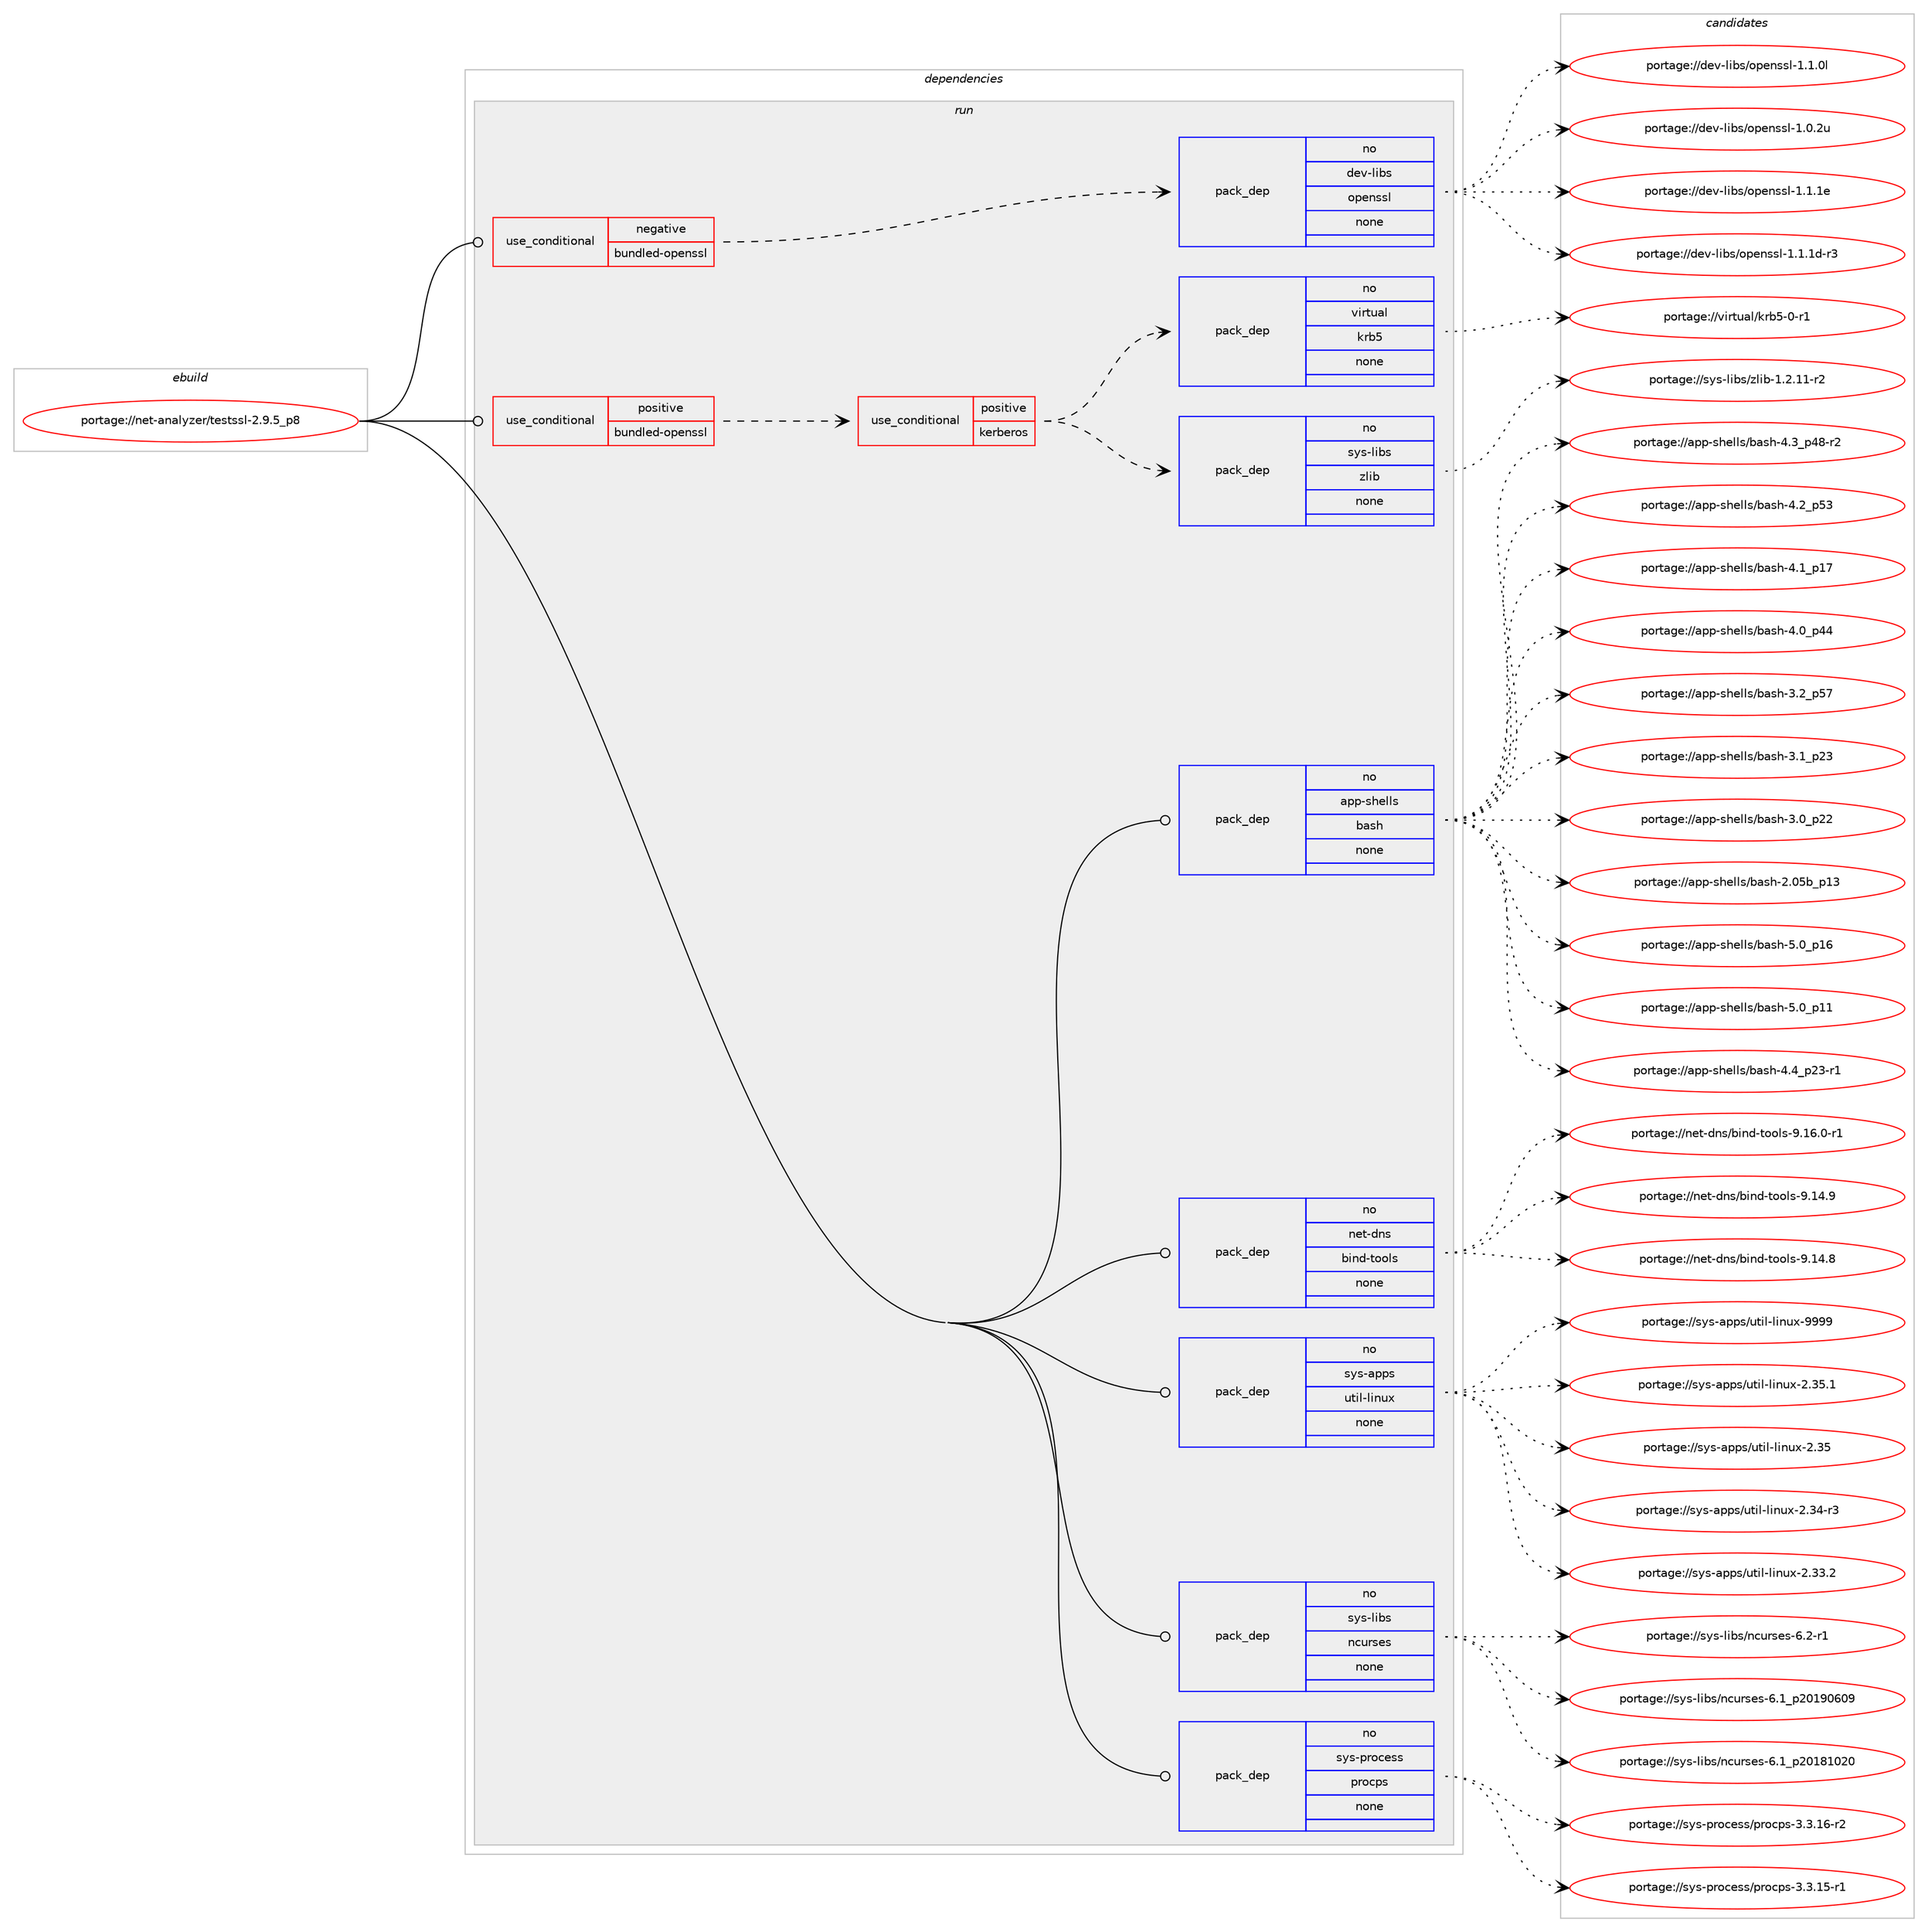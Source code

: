 digraph prolog {

# *************
# Graph options
# *************

newrank=true;
concentrate=true;
compound=true;
graph [rankdir=LR,fontname=Helvetica,fontsize=10,ranksep=1.5];#, ranksep=2.5, nodesep=0.2];
edge  [arrowhead=vee];
node  [fontname=Helvetica,fontsize=10];

# **********
# The ebuild
# **********

subgraph cluster_leftcol {
color=gray;
rank=same;
label=<<i>ebuild</i>>;
id [label="portage://net-analyzer/testssl-2.9.5_p8", color=red, width=4, href="../net-analyzer/testssl-2.9.5_p8.svg"];
}

# ****************
# The dependencies
# ****************

subgraph cluster_midcol {
color=gray;
label=<<i>dependencies</i>>;
subgraph cluster_compile {
fillcolor="#eeeeee";
style=filled;
label=<<i>compile</i>>;
}
subgraph cluster_compileandrun {
fillcolor="#eeeeee";
style=filled;
label=<<i>compile and run</i>>;
}
subgraph cluster_run {
fillcolor="#eeeeee";
style=filled;
label=<<i>run</i>>;
subgraph cond4346 {
dependency25189 [label=<<TABLE BORDER="0" CELLBORDER="1" CELLSPACING="0" CELLPADDING="4"><TR><TD ROWSPAN="3" CELLPADDING="10">use_conditional</TD></TR><TR><TD>negative</TD></TR><TR><TD>bundled-openssl</TD></TR></TABLE>>, shape=none, color=red];
subgraph pack20460 {
dependency25190 [label=<<TABLE BORDER="0" CELLBORDER="1" CELLSPACING="0" CELLPADDING="4" WIDTH="220"><TR><TD ROWSPAN="6" CELLPADDING="30">pack_dep</TD></TR><TR><TD WIDTH="110">no</TD></TR><TR><TD>dev-libs</TD></TR><TR><TD>openssl</TD></TR><TR><TD>none</TD></TR><TR><TD></TD></TR></TABLE>>, shape=none, color=blue];
}
dependency25189:e -> dependency25190:w [weight=20,style="dashed",arrowhead="vee"];
}
id:e -> dependency25189:w [weight=20,style="solid",arrowhead="odot"];
subgraph cond4347 {
dependency25191 [label=<<TABLE BORDER="0" CELLBORDER="1" CELLSPACING="0" CELLPADDING="4"><TR><TD ROWSPAN="3" CELLPADDING="10">use_conditional</TD></TR><TR><TD>positive</TD></TR><TR><TD>bundled-openssl</TD></TR></TABLE>>, shape=none, color=red];
subgraph cond4348 {
dependency25192 [label=<<TABLE BORDER="0" CELLBORDER="1" CELLSPACING="0" CELLPADDING="4"><TR><TD ROWSPAN="3" CELLPADDING="10">use_conditional</TD></TR><TR><TD>positive</TD></TR><TR><TD>kerberos</TD></TR></TABLE>>, shape=none, color=red];
subgraph pack20461 {
dependency25193 [label=<<TABLE BORDER="0" CELLBORDER="1" CELLSPACING="0" CELLPADDING="4" WIDTH="220"><TR><TD ROWSPAN="6" CELLPADDING="30">pack_dep</TD></TR><TR><TD WIDTH="110">no</TD></TR><TR><TD>sys-libs</TD></TR><TR><TD>zlib</TD></TR><TR><TD>none</TD></TR><TR><TD></TD></TR></TABLE>>, shape=none, color=blue];
}
dependency25192:e -> dependency25193:w [weight=20,style="dashed",arrowhead="vee"];
subgraph pack20462 {
dependency25194 [label=<<TABLE BORDER="0" CELLBORDER="1" CELLSPACING="0" CELLPADDING="4" WIDTH="220"><TR><TD ROWSPAN="6" CELLPADDING="30">pack_dep</TD></TR><TR><TD WIDTH="110">no</TD></TR><TR><TD>virtual</TD></TR><TR><TD>krb5</TD></TR><TR><TD>none</TD></TR><TR><TD></TD></TR></TABLE>>, shape=none, color=blue];
}
dependency25192:e -> dependency25194:w [weight=20,style="dashed",arrowhead="vee"];
}
dependency25191:e -> dependency25192:w [weight=20,style="dashed",arrowhead="vee"];
}
id:e -> dependency25191:w [weight=20,style="solid",arrowhead="odot"];
subgraph pack20463 {
dependency25195 [label=<<TABLE BORDER="0" CELLBORDER="1" CELLSPACING="0" CELLPADDING="4" WIDTH="220"><TR><TD ROWSPAN="6" CELLPADDING="30">pack_dep</TD></TR><TR><TD WIDTH="110">no</TD></TR><TR><TD>app-shells</TD></TR><TR><TD>bash</TD></TR><TR><TD>none</TD></TR><TR><TD></TD></TR></TABLE>>, shape=none, color=blue];
}
id:e -> dependency25195:w [weight=20,style="solid",arrowhead="odot"];
subgraph pack20464 {
dependency25196 [label=<<TABLE BORDER="0" CELLBORDER="1" CELLSPACING="0" CELLPADDING="4" WIDTH="220"><TR><TD ROWSPAN="6" CELLPADDING="30">pack_dep</TD></TR><TR><TD WIDTH="110">no</TD></TR><TR><TD>net-dns</TD></TR><TR><TD>bind-tools</TD></TR><TR><TD>none</TD></TR><TR><TD></TD></TR></TABLE>>, shape=none, color=blue];
}
id:e -> dependency25196:w [weight=20,style="solid",arrowhead="odot"];
subgraph pack20465 {
dependency25197 [label=<<TABLE BORDER="0" CELLBORDER="1" CELLSPACING="0" CELLPADDING="4" WIDTH="220"><TR><TD ROWSPAN="6" CELLPADDING="30">pack_dep</TD></TR><TR><TD WIDTH="110">no</TD></TR><TR><TD>sys-apps</TD></TR><TR><TD>util-linux</TD></TR><TR><TD>none</TD></TR><TR><TD></TD></TR></TABLE>>, shape=none, color=blue];
}
id:e -> dependency25197:w [weight=20,style="solid",arrowhead="odot"];
subgraph pack20466 {
dependency25198 [label=<<TABLE BORDER="0" CELLBORDER="1" CELLSPACING="0" CELLPADDING="4" WIDTH="220"><TR><TD ROWSPAN="6" CELLPADDING="30">pack_dep</TD></TR><TR><TD WIDTH="110">no</TD></TR><TR><TD>sys-libs</TD></TR><TR><TD>ncurses</TD></TR><TR><TD>none</TD></TR><TR><TD></TD></TR></TABLE>>, shape=none, color=blue];
}
id:e -> dependency25198:w [weight=20,style="solid",arrowhead="odot"];
subgraph pack20467 {
dependency25199 [label=<<TABLE BORDER="0" CELLBORDER="1" CELLSPACING="0" CELLPADDING="4" WIDTH="220"><TR><TD ROWSPAN="6" CELLPADDING="30">pack_dep</TD></TR><TR><TD WIDTH="110">no</TD></TR><TR><TD>sys-process</TD></TR><TR><TD>procps</TD></TR><TR><TD>none</TD></TR><TR><TD></TD></TR></TABLE>>, shape=none, color=blue];
}
id:e -> dependency25199:w [weight=20,style="solid",arrowhead="odot"];
}
}

# **************
# The candidates
# **************

subgraph cluster_choices {
rank=same;
color=gray;
label=<<i>candidates</i>>;

subgraph choice20460 {
color=black;
nodesep=1;
choice100101118451081059811547111112101110115115108454946494649101 [label="portage://dev-libs/openssl-1.1.1e", color=red, width=4,href="../dev-libs/openssl-1.1.1e.svg"];
choice1001011184510810598115471111121011101151151084549464946491004511451 [label="portage://dev-libs/openssl-1.1.1d-r3", color=red, width=4,href="../dev-libs/openssl-1.1.1d-r3.svg"];
choice100101118451081059811547111112101110115115108454946494648108 [label="portage://dev-libs/openssl-1.1.0l", color=red, width=4,href="../dev-libs/openssl-1.1.0l.svg"];
choice100101118451081059811547111112101110115115108454946484650117 [label="portage://dev-libs/openssl-1.0.2u", color=red, width=4,href="../dev-libs/openssl-1.0.2u.svg"];
dependency25190:e -> choice100101118451081059811547111112101110115115108454946494649101:w [style=dotted,weight="100"];
dependency25190:e -> choice1001011184510810598115471111121011101151151084549464946491004511451:w [style=dotted,weight="100"];
dependency25190:e -> choice100101118451081059811547111112101110115115108454946494648108:w [style=dotted,weight="100"];
dependency25190:e -> choice100101118451081059811547111112101110115115108454946484650117:w [style=dotted,weight="100"];
}
subgraph choice20461 {
color=black;
nodesep=1;
choice11512111545108105981154712210810598454946504649494511450 [label="portage://sys-libs/zlib-1.2.11-r2", color=red, width=4,href="../sys-libs/zlib-1.2.11-r2.svg"];
dependency25193:e -> choice11512111545108105981154712210810598454946504649494511450:w [style=dotted,weight="100"];
}
subgraph choice20462 {
color=black;
nodesep=1;
choice1181051141161179710847107114985345484511449 [label="portage://virtual/krb5-0-r1", color=red, width=4,href="../virtual/krb5-0-r1.svg"];
dependency25194:e -> choice1181051141161179710847107114985345484511449:w [style=dotted,weight="100"];
}
subgraph choice20463 {
color=black;
nodesep=1;
choice971121124511510410110810811547989711510445534648951124954 [label="portage://app-shells/bash-5.0_p16", color=red, width=4,href="../app-shells/bash-5.0_p16.svg"];
choice971121124511510410110810811547989711510445534648951124949 [label="portage://app-shells/bash-5.0_p11", color=red, width=4,href="../app-shells/bash-5.0_p11.svg"];
choice9711211245115104101108108115479897115104455246529511250514511449 [label="portage://app-shells/bash-4.4_p23-r1", color=red, width=4,href="../app-shells/bash-4.4_p23-r1.svg"];
choice9711211245115104101108108115479897115104455246519511252564511450 [label="portage://app-shells/bash-4.3_p48-r2", color=red, width=4,href="../app-shells/bash-4.3_p48-r2.svg"];
choice971121124511510410110810811547989711510445524650951125351 [label="portage://app-shells/bash-4.2_p53", color=red, width=4,href="../app-shells/bash-4.2_p53.svg"];
choice971121124511510410110810811547989711510445524649951124955 [label="portage://app-shells/bash-4.1_p17", color=red, width=4,href="../app-shells/bash-4.1_p17.svg"];
choice971121124511510410110810811547989711510445524648951125252 [label="portage://app-shells/bash-4.0_p44", color=red, width=4,href="../app-shells/bash-4.0_p44.svg"];
choice971121124511510410110810811547989711510445514650951125355 [label="portage://app-shells/bash-3.2_p57", color=red, width=4,href="../app-shells/bash-3.2_p57.svg"];
choice971121124511510410110810811547989711510445514649951125051 [label="portage://app-shells/bash-3.1_p23", color=red, width=4,href="../app-shells/bash-3.1_p23.svg"];
choice971121124511510410110810811547989711510445514648951125050 [label="portage://app-shells/bash-3.0_p22", color=red, width=4,href="../app-shells/bash-3.0_p22.svg"];
choice9711211245115104101108108115479897115104455046485398951124951 [label="portage://app-shells/bash-2.05b_p13", color=red, width=4,href="../app-shells/bash-2.05b_p13.svg"];
dependency25195:e -> choice971121124511510410110810811547989711510445534648951124954:w [style=dotted,weight="100"];
dependency25195:e -> choice971121124511510410110810811547989711510445534648951124949:w [style=dotted,weight="100"];
dependency25195:e -> choice9711211245115104101108108115479897115104455246529511250514511449:w [style=dotted,weight="100"];
dependency25195:e -> choice9711211245115104101108108115479897115104455246519511252564511450:w [style=dotted,weight="100"];
dependency25195:e -> choice971121124511510410110810811547989711510445524650951125351:w [style=dotted,weight="100"];
dependency25195:e -> choice971121124511510410110810811547989711510445524649951124955:w [style=dotted,weight="100"];
dependency25195:e -> choice971121124511510410110810811547989711510445524648951125252:w [style=dotted,weight="100"];
dependency25195:e -> choice971121124511510410110810811547989711510445514650951125355:w [style=dotted,weight="100"];
dependency25195:e -> choice971121124511510410110810811547989711510445514649951125051:w [style=dotted,weight="100"];
dependency25195:e -> choice971121124511510410110810811547989711510445514648951125050:w [style=dotted,weight="100"];
dependency25195:e -> choice9711211245115104101108108115479897115104455046485398951124951:w [style=dotted,weight="100"];
}
subgraph choice20464 {
color=black;
nodesep=1;
choice11010111645100110115479810511010045116111111108115455746495446484511449 [label="portage://net-dns/bind-tools-9.16.0-r1", color=red, width=4,href="../net-dns/bind-tools-9.16.0-r1.svg"];
choice1101011164510011011547981051101004511611111110811545574649524657 [label="portage://net-dns/bind-tools-9.14.9", color=red, width=4,href="../net-dns/bind-tools-9.14.9.svg"];
choice1101011164510011011547981051101004511611111110811545574649524656 [label="portage://net-dns/bind-tools-9.14.8", color=red, width=4,href="../net-dns/bind-tools-9.14.8.svg"];
dependency25196:e -> choice11010111645100110115479810511010045116111111108115455746495446484511449:w [style=dotted,weight="100"];
dependency25196:e -> choice1101011164510011011547981051101004511611111110811545574649524657:w [style=dotted,weight="100"];
dependency25196:e -> choice1101011164510011011547981051101004511611111110811545574649524656:w [style=dotted,weight="100"];
}
subgraph choice20465 {
color=black;
nodesep=1;
choice115121115459711211211547117116105108451081051101171204557575757 [label="portage://sys-apps/util-linux-9999", color=red, width=4,href="../sys-apps/util-linux-9999.svg"];
choice1151211154597112112115471171161051084510810511011712045504651534649 [label="portage://sys-apps/util-linux-2.35.1", color=red, width=4,href="../sys-apps/util-linux-2.35.1.svg"];
choice115121115459711211211547117116105108451081051101171204550465153 [label="portage://sys-apps/util-linux-2.35", color=red, width=4,href="../sys-apps/util-linux-2.35.svg"];
choice1151211154597112112115471171161051084510810511011712045504651524511451 [label="portage://sys-apps/util-linux-2.34-r3", color=red, width=4,href="../sys-apps/util-linux-2.34-r3.svg"];
choice1151211154597112112115471171161051084510810511011712045504651514650 [label="portage://sys-apps/util-linux-2.33.2", color=red, width=4,href="../sys-apps/util-linux-2.33.2.svg"];
dependency25197:e -> choice115121115459711211211547117116105108451081051101171204557575757:w [style=dotted,weight="100"];
dependency25197:e -> choice1151211154597112112115471171161051084510810511011712045504651534649:w [style=dotted,weight="100"];
dependency25197:e -> choice115121115459711211211547117116105108451081051101171204550465153:w [style=dotted,weight="100"];
dependency25197:e -> choice1151211154597112112115471171161051084510810511011712045504651524511451:w [style=dotted,weight="100"];
dependency25197:e -> choice1151211154597112112115471171161051084510810511011712045504651514650:w [style=dotted,weight="100"];
}
subgraph choice20466 {
color=black;
nodesep=1;
choice11512111545108105981154711099117114115101115455446504511449 [label="portage://sys-libs/ncurses-6.2-r1", color=red, width=4,href="../sys-libs/ncurses-6.2-r1.svg"];
choice1151211154510810598115471109911711411510111545544649951125048495748544857 [label="portage://sys-libs/ncurses-6.1_p20190609", color=red, width=4,href="../sys-libs/ncurses-6.1_p20190609.svg"];
choice1151211154510810598115471109911711411510111545544649951125048495649485048 [label="portage://sys-libs/ncurses-6.1_p20181020", color=red, width=4,href="../sys-libs/ncurses-6.1_p20181020.svg"];
dependency25198:e -> choice11512111545108105981154711099117114115101115455446504511449:w [style=dotted,weight="100"];
dependency25198:e -> choice1151211154510810598115471109911711411510111545544649951125048495748544857:w [style=dotted,weight="100"];
dependency25198:e -> choice1151211154510810598115471109911711411510111545544649951125048495649485048:w [style=dotted,weight="100"];
}
subgraph choice20467 {
color=black;
nodesep=1;
choice11512111545112114111991011151154711211411199112115455146514649544511450 [label="portage://sys-process/procps-3.3.16-r2", color=red, width=4,href="../sys-process/procps-3.3.16-r2.svg"];
choice11512111545112114111991011151154711211411199112115455146514649534511449 [label="portage://sys-process/procps-3.3.15-r1", color=red, width=4,href="../sys-process/procps-3.3.15-r1.svg"];
dependency25199:e -> choice11512111545112114111991011151154711211411199112115455146514649544511450:w [style=dotted,weight="100"];
dependency25199:e -> choice11512111545112114111991011151154711211411199112115455146514649534511449:w [style=dotted,weight="100"];
}
}

}
